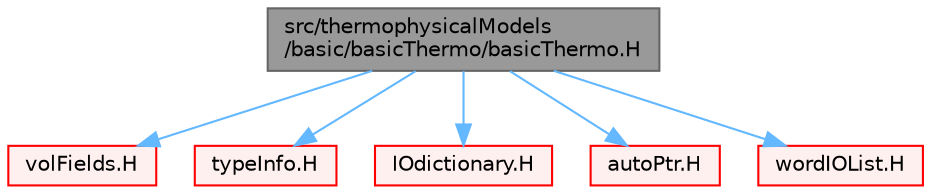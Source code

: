 digraph "src/thermophysicalModels/basic/basicThermo/basicThermo.H"
{
 // LATEX_PDF_SIZE
  bgcolor="transparent";
  edge [fontname=Helvetica,fontsize=10,labelfontname=Helvetica,labelfontsize=10];
  node [fontname=Helvetica,fontsize=10,shape=box,height=0.2,width=0.4];
  Node1 [id="Node000001",label="src/thermophysicalModels\l/basic/basicThermo/basicThermo.H",height=0.2,width=0.4,color="gray40", fillcolor="grey60", style="filled", fontcolor="black",tooltip=" "];
  Node1 -> Node2 [id="edge1_Node000001_Node000002",color="steelblue1",style="solid",tooltip=" "];
  Node2 [id="Node000002",label="volFields.H",height=0.2,width=0.4,color="red", fillcolor="#FFF0F0", style="filled",URL="$volFields_8H.html",tooltip=" "];
  Node1 -> Node22 [id="edge2_Node000001_Node000022",color="steelblue1",style="solid",tooltip=" "];
  Node22 [id="Node000022",label="typeInfo.H",height=0.2,width=0.4,color="red", fillcolor="#FFF0F0", style="filled",URL="$typeInfo_8H.html",tooltip=" "];
  Node1 -> Node350 [id="edge3_Node000001_Node000350",color="steelblue1",style="solid",tooltip=" "];
  Node350 [id="Node000350",label="IOdictionary.H",height=0.2,width=0.4,color="red", fillcolor="#FFF0F0", style="filled",URL="$IOdictionary_8H.html",tooltip=" "];
  Node1 -> Node82 [id="edge4_Node000001_Node000082",color="steelblue1",style="solid",tooltip=" "];
  Node82 [id="Node000082",label="autoPtr.H",height=0.2,width=0.4,color="red", fillcolor="#FFF0F0", style="filled",URL="$autoPtr_8H.html",tooltip=" "];
  Node1 -> Node379 [id="edge5_Node000001_Node000379",color="steelblue1",style="solid",tooltip=" "];
  Node379 [id="Node000379",label="wordIOList.H",height=0.2,width=0.4,color="red", fillcolor="#FFF0F0", style="filled",URL="$wordIOList_8H.html",tooltip=" "];
}
